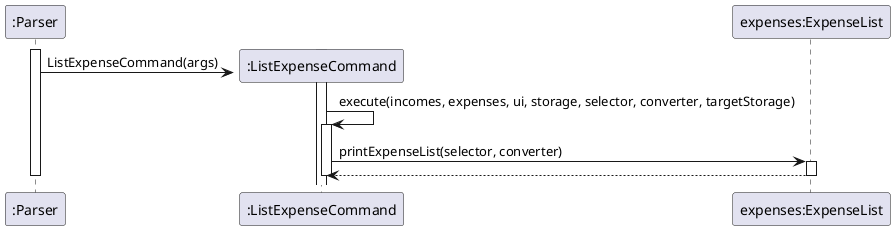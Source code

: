 @startuml
participant ":Parser" as Parser
participant ":ListExpenseCommand" as ListExpenseCommand
participant "expenses:ExpenseList" as ExpenseList

activate Parser
create ListExpenseCommand
activate ListExpenseCommand
Parser -> ListExpenseCommand : ListExpenseCommand(args)
ListExpenseCommand -> ListExpenseCommand : execute(incomes, expenses, ui, storage, selector, converter, targetStorage)
activate ListExpenseCommand
ListExpenseCommand -> ExpenseList : printExpenseList(selector, converter)
activate ExpenseList
ExpenseList --> ListExpenseCommand
deactivate ExpenseList
deactivate ListExpenseCommand
deactivate Parser

@enduml